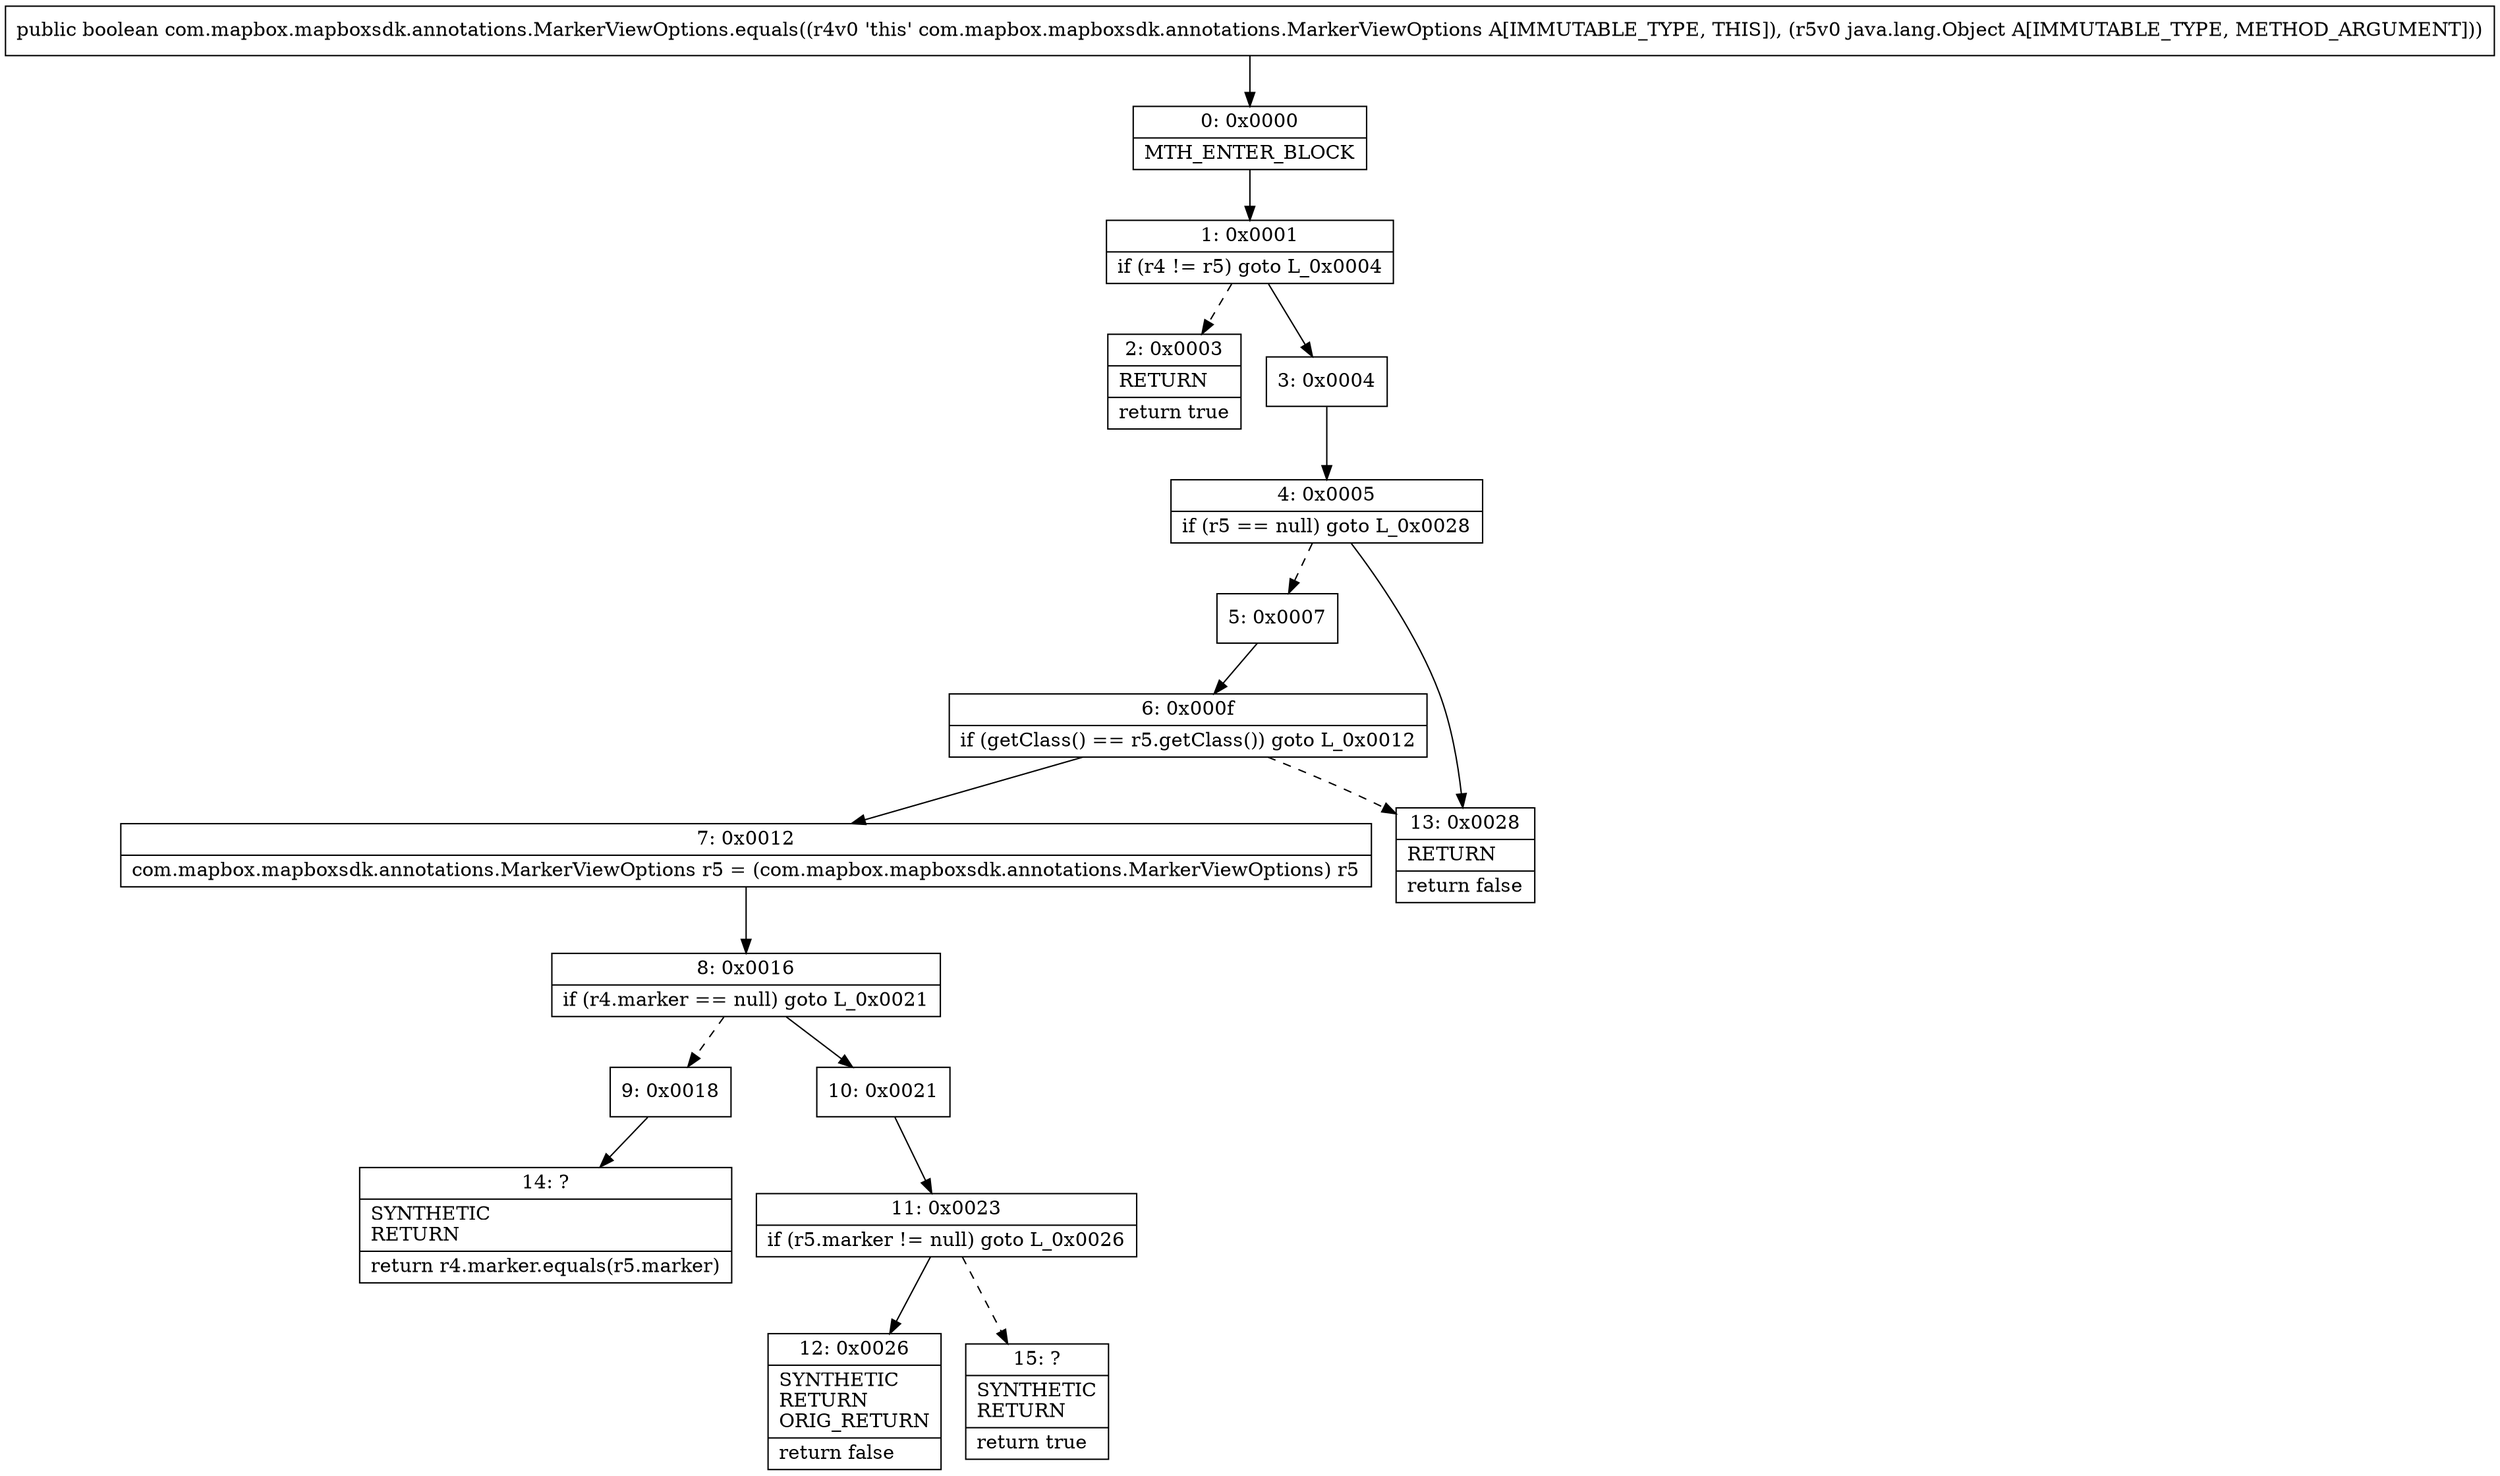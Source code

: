 digraph "CFG forcom.mapbox.mapboxsdk.annotations.MarkerViewOptions.equals(Ljava\/lang\/Object;)Z" {
Node_0 [shape=record,label="{0\:\ 0x0000|MTH_ENTER_BLOCK\l}"];
Node_1 [shape=record,label="{1\:\ 0x0001|if (r4 != r5) goto L_0x0004\l}"];
Node_2 [shape=record,label="{2\:\ 0x0003|RETURN\l|return true\l}"];
Node_3 [shape=record,label="{3\:\ 0x0004}"];
Node_4 [shape=record,label="{4\:\ 0x0005|if (r5 == null) goto L_0x0028\l}"];
Node_5 [shape=record,label="{5\:\ 0x0007}"];
Node_6 [shape=record,label="{6\:\ 0x000f|if (getClass() == r5.getClass()) goto L_0x0012\l}"];
Node_7 [shape=record,label="{7\:\ 0x0012|com.mapbox.mapboxsdk.annotations.MarkerViewOptions r5 = (com.mapbox.mapboxsdk.annotations.MarkerViewOptions) r5\l}"];
Node_8 [shape=record,label="{8\:\ 0x0016|if (r4.marker == null) goto L_0x0021\l}"];
Node_9 [shape=record,label="{9\:\ 0x0018}"];
Node_10 [shape=record,label="{10\:\ 0x0021}"];
Node_11 [shape=record,label="{11\:\ 0x0023|if (r5.marker != null) goto L_0x0026\l}"];
Node_12 [shape=record,label="{12\:\ 0x0026|SYNTHETIC\lRETURN\lORIG_RETURN\l|return false\l}"];
Node_13 [shape=record,label="{13\:\ 0x0028|RETURN\l|return false\l}"];
Node_14 [shape=record,label="{14\:\ ?|SYNTHETIC\lRETURN\l|return r4.marker.equals(r5.marker)\l}"];
Node_15 [shape=record,label="{15\:\ ?|SYNTHETIC\lRETURN\l|return true\l}"];
MethodNode[shape=record,label="{public boolean com.mapbox.mapboxsdk.annotations.MarkerViewOptions.equals((r4v0 'this' com.mapbox.mapboxsdk.annotations.MarkerViewOptions A[IMMUTABLE_TYPE, THIS]), (r5v0 java.lang.Object A[IMMUTABLE_TYPE, METHOD_ARGUMENT])) }"];
MethodNode -> Node_0;
Node_0 -> Node_1;
Node_1 -> Node_2[style=dashed];
Node_1 -> Node_3;
Node_3 -> Node_4;
Node_4 -> Node_5[style=dashed];
Node_4 -> Node_13;
Node_5 -> Node_6;
Node_6 -> Node_7;
Node_6 -> Node_13[style=dashed];
Node_7 -> Node_8;
Node_8 -> Node_9[style=dashed];
Node_8 -> Node_10;
Node_9 -> Node_14;
Node_10 -> Node_11;
Node_11 -> Node_12;
Node_11 -> Node_15[style=dashed];
}

